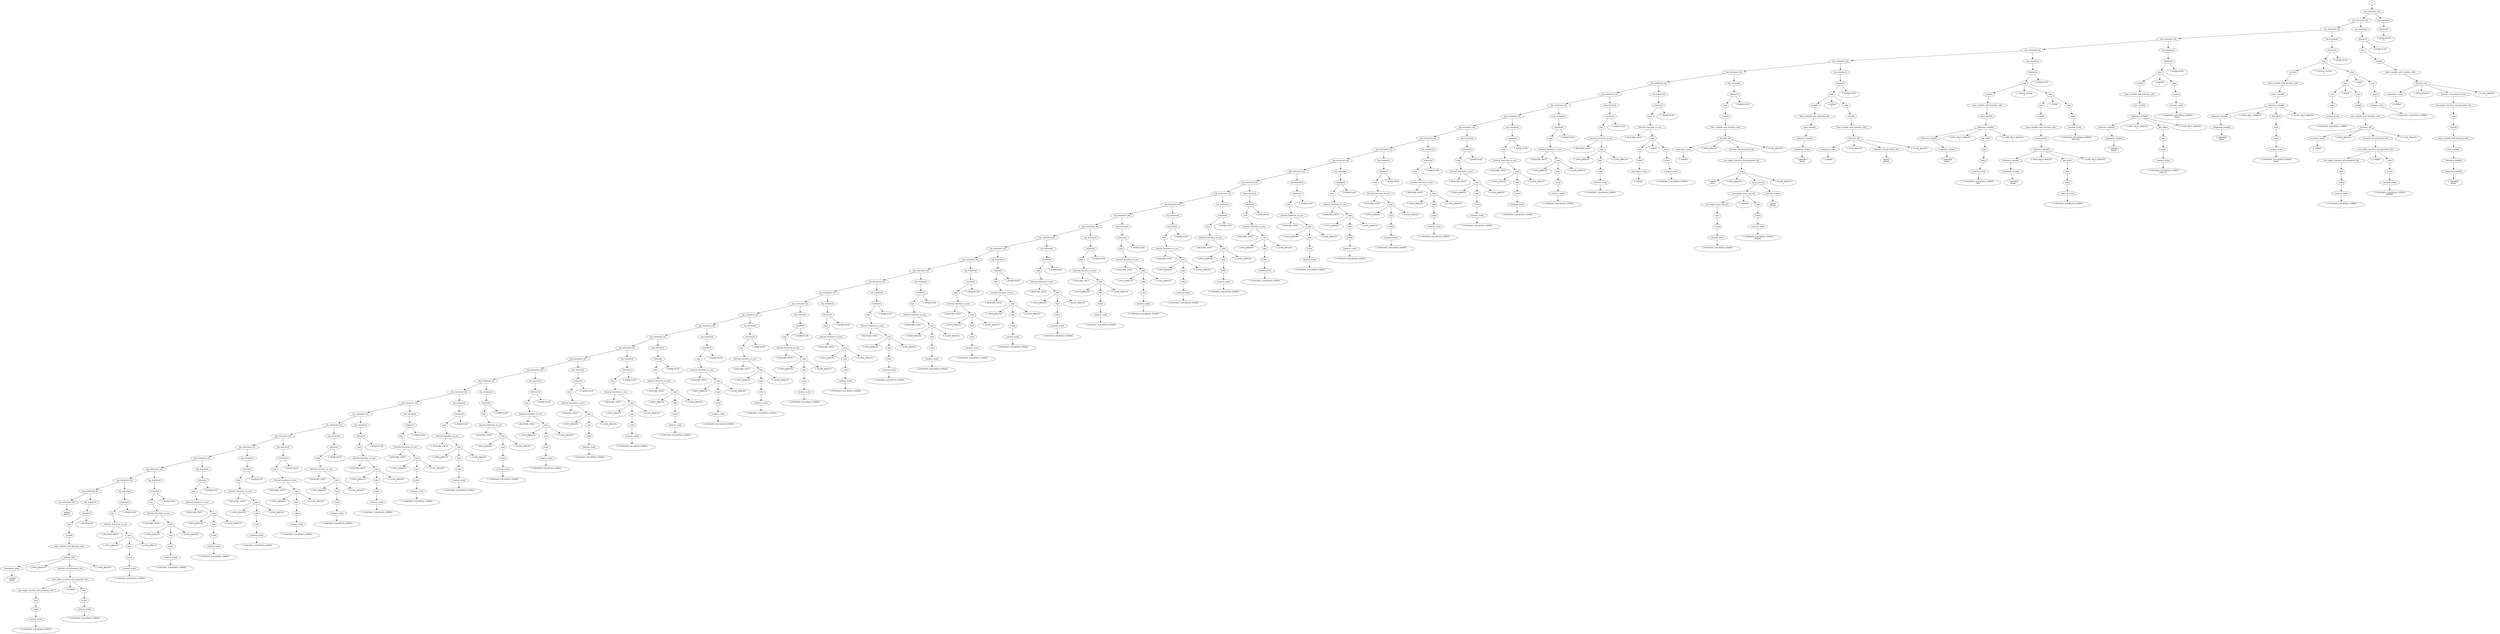 digraph parse_tree {
  n743 [label="S"];
  n742 [label="top_statement_list"];
  n743 -> n742;
  n739 [label="top_statement_list"];
  n742 -> n739;
  n718 [label="top_statement_list"];
  n739 -> n718;
  n666 [label="top_statement_list"];
  n718 -> n666;
  n642 [label="top_statement_list"];
  n666 -> n642;
  n601 [label="top_statement_list"];
  n642 -> n601;
  n579 [label="top_statement_list"];
  n601 -> n579;
  n547 [label="top_statement_list"];
  n579 -> n547;
  n530 [label="top_statement_list"];
  n547 -> n530;
  n516 [label="top_statement_list"];
  n530 -> n516;
  n502 [label="top_statement_list"];
  n516 -> n502;
  n488 [label="top_statement_list"];
  n502 -> n488;
  n474 [label="top_statement_list"];
  n488 -> n474;
  n460 [label="top_statement_list"];
  n474 -> n460;
  n446 [label="top_statement_list"];
  n460 -> n446;
  n432 [label="top_statement_list"];
  n446 -> n432;
  n418 [label="top_statement_list"];
  n432 -> n418;
  n404 [label="top_statement_list"];
  n418 -> n404;
  n390 [label="top_statement_list"];
  n404 -> n390;
  n376 [label="top_statement_list"];
  n390 -> n376;
  n362 [label="top_statement_list"];
  n376 -> n362;
  n348 [label="top_statement_list"];
  n362 -> n348;
  n334 [label="top_statement_list"];
  n348 -> n334;
  n320 [label="top_statement_list"];
  n334 -> n320;
  n306 [label="top_statement_list"];
  n320 -> n306;
  n292 [label="top_statement_list"];
  n306 -> n292;
  n278 [label="top_statement_list"];
  n292 -> n278;
  n264 [label="top_statement_list"];
  n278 -> n264;
  n250 [label="top_statement_list"];
  n264 -> n250;
  n236 [label="top_statement_list"];
  n250 -> n236;
  n222 [label="top_statement_list"];
  n236 -> n222;
  n208 [label="top_statement_list"];
  n222 -> n208;
  n194 [label="top_statement_list"];
  n208 -> n194;
  n180 [label="top_statement_list"];
  n194 -> n180;
  n166 [label="top_statement_list"];
  n180 -> n166;
  n152 [label="top_statement_list"];
  n166 -> n152;
  n138 [label="top_statement_list"];
  n152 -> n138;
  n124 [label="top_statement_list"];
  n138 -> n124;
  n110 [label="top_statement_list"];
  n124 -> n110;
  n96 [label="top_statement_list"];
  n110 -> n96;
  n82 [label="top_statement_list"];
  n96 -> n82;
  n68 [label="top_statement_list"];
  n82 -> n68;
  n54 [label="top_statement_list"];
  n68 -> n54;
  n40 [label="top_statement_list"];
  n54 -> n40;
  n26 [label="top_statement_list"];
  n40 -> n26;
  n1 [label="top_statement_list"];
  n26 -> n1;
  n2 [label="epsilon\nepsilon"];
  n1 -> n2;
  n25 [label="top_statement"];
  n26 -> n25;
  n24 [label="statement"];
  n25 -> n24;
  n22 [label="expr"];
  n24 -> n22;
  n21 [label="variable"];
  n22 -> n21;
  n20 [label="base_variable_with_function_calls"];
  n21 -> n20;
  n19 [label="function_call"];
  n20 -> n19;
  n4 [label="namespace_name"];
  n19 -> n4;
  n0 [label="T_STRING\ndefine"];
  n4 -> n0;
  n3 [label="T_OPEN_BRACES\n("];
  n19 -> n3;
  n17 [label="function_call_parameter_list"];
  n19 -> n17;
  n16 [label="non_empty_function_call_parameter_list"];
  n17 -> n16;
  n10 [label="non_empty_function_call_parameter_list"];
  n16 -> n10;
  n9 [label="expr"];
  n10 -> n9;
  n8 [label="scalar"];
  n9 -> n8;
  n7 [label="common_scalar"];
  n8 -> n7;
  n5 [label="T_CONSTANT_ENCAPSED_STRING\n..."];
  n7 -> n5;
  n6 [label="T_COMMA\n,"];
  n16 -> n6;
  n15 [label="expr"];
  n16 -> n15;
  n14 [label="scalar"];
  n15 -> n14;
  n13 [label="common_scalar"];
  n14 -> n13;
  n11 [label="T_CONSTANT_ENCAPSED_STRING\n''"];
  n13 -> n11;
  n12 [label="T_CLOSE_BRACES\n)"];
  n19 -> n12;
  n18 [label="T_SEMICOLON\n;"];
  n24 -> n18;
  n39 [label="top_statement"];
  n40 -> n39;
  n38 [label="statement"];
  n39 -> n38;
  n36 [label="expr"];
  n38 -> n36;
  n35 [label="internal_functions_in_yacc"];
  n36 -> n35;
  n23 [label="T_REQUIRE_ONCE\n..."];
  n35 -> n23;
  n34 [label="expr"];
  n35 -> n34;
  n27 [label="T_OPEN_BRACES\n("];
  n34 -> n27;
  n32 [label="expr"];
  n34 -> n32;
  n31 [label="scalar"];
  n32 -> n31;
  n30 [label="common_scalar"];
  n31 -> n30;
  n28 [label="T_CONSTANT_ENCAPSED_STRING\n..."];
  n30 -> n28;
  n29 [label="T_CLOSE_BRACES\n)"];
  n34 -> n29;
  n33 [label="T_SEMICOLON\n;"];
  n38 -> n33;
  n53 [label="top_statement"];
  n54 -> n53;
  n52 [label="statement"];
  n53 -> n52;
  n50 [label="expr"];
  n52 -> n50;
  n49 [label="internal_functions_in_yacc"];
  n50 -> n49;
  n37 [label="T_REQUIRE_ONCE\n..."];
  n49 -> n37;
  n48 [label="expr"];
  n49 -> n48;
  n41 [label="T_OPEN_BRACES\n("];
  n48 -> n41;
  n46 [label="expr"];
  n48 -> n46;
  n45 [label="scalar"];
  n46 -> n45;
  n44 [label="common_scalar"];
  n45 -> n44;
  n42 [label="T_CONSTANT_ENCAPSED_STRING\n..."];
  n44 -> n42;
  n43 [label="T_CLOSE_BRACES\n)"];
  n48 -> n43;
  n47 [label="T_SEMICOLON\n;"];
  n52 -> n47;
  n67 [label="top_statement"];
  n68 -> n67;
  n66 [label="statement"];
  n67 -> n66;
  n64 [label="expr"];
  n66 -> n64;
  n63 [label="internal_functions_in_yacc"];
  n64 -> n63;
  n51 [label="T_REQUIRE_ONCE\n..."];
  n63 -> n51;
  n62 [label="expr"];
  n63 -> n62;
  n55 [label="T_OPEN_BRACES\n("];
  n62 -> n55;
  n60 [label="expr"];
  n62 -> n60;
  n59 [label="scalar"];
  n60 -> n59;
  n58 [label="common_scalar"];
  n59 -> n58;
  n56 [label="T_CONSTANT_ENCAPSED_STRING\n..."];
  n58 -> n56;
  n57 [label="T_CLOSE_BRACES\n)"];
  n62 -> n57;
  n61 [label="T_SEMICOLON\n;"];
  n66 -> n61;
  n81 [label="top_statement"];
  n82 -> n81;
  n80 [label="statement"];
  n81 -> n80;
  n78 [label="expr"];
  n80 -> n78;
  n77 [label="internal_functions_in_yacc"];
  n78 -> n77;
  n65 [label="T_REQUIRE_ONCE\n..."];
  n77 -> n65;
  n76 [label="expr"];
  n77 -> n76;
  n69 [label="T_OPEN_BRACES\n("];
  n76 -> n69;
  n74 [label="expr"];
  n76 -> n74;
  n73 [label="scalar"];
  n74 -> n73;
  n72 [label="common_scalar"];
  n73 -> n72;
  n70 [label="T_CONSTANT_ENCAPSED_STRING\n..."];
  n72 -> n70;
  n71 [label="T_CLOSE_BRACES\n)"];
  n76 -> n71;
  n75 [label="T_SEMICOLON\n;"];
  n80 -> n75;
  n95 [label="top_statement"];
  n96 -> n95;
  n94 [label="statement"];
  n95 -> n94;
  n92 [label="expr"];
  n94 -> n92;
  n91 [label="internal_functions_in_yacc"];
  n92 -> n91;
  n79 [label="T_REQUIRE_ONCE\n..."];
  n91 -> n79;
  n90 [label="expr"];
  n91 -> n90;
  n83 [label="T_OPEN_BRACES\n("];
  n90 -> n83;
  n88 [label="expr"];
  n90 -> n88;
  n87 [label="scalar"];
  n88 -> n87;
  n86 [label="common_scalar"];
  n87 -> n86;
  n84 [label="T_CONSTANT_ENCAPSED_STRING\n..."];
  n86 -> n84;
  n85 [label="T_CLOSE_BRACES\n)"];
  n90 -> n85;
  n89 [label="T_SEMICOLON\n;"];
  n94 -> n89;
  n109 [label="top_statement"];
  n110 -> n109;
  n108 [label="statement"];
  n109 -> n108;
  n106 [label="expr"];
  n108 -> n106;
  n105 [label="internal_functions_in_yacc"];
  n106 -> n105;
  n93 [label="T_REQUIRE_ONCE\n..."];
  n105 -> n93;
  n104 [label="expr"];
  n105 -> n104;
  n97 [label="T_OPEN_BRACES\n("];
  n104 -> n97;
  n102 [label="expr"];
  n104 -> n102;
  n101 [label="scalar"];
  n102 -> n101;
  n100 [label="common_scalar"];
  n101 -> n100;
  n98 [label="T_CONSTANT_ENCAPSED_STRING\n..."];
  n100 -> n98;
  n99 [label="T_CLOSE_BRACES\n)"];
  n104 -> n99;
  n103 [label="T_SEMICOLON\n;"];
  n108 -> n103;
  n123 [label="top_statement"];
  n124 -> n123;
  n122 [label="statement"];
  n123 -> n122;
  n120 [label="expr"];
  n122 -> n120;
  n119 [label="internal_functions_in_yacc"];
  n120 -> n119;
  n107 [label="T_REQUIRE_ONCE\n..."];
  n119 -> n107;
  n118 [label="expr"];
  n119 -> n118;
  n111 [label="T_OPEN_BRACES\n("];
  n118 -> n111;
  n116 [label="expr"];
  n118 -> n116;
  n115 [label="scalar"];
  n116 -> n115;
  n114 [label="common_scalar"];
  n115 -> n114;
  n112 [label="T_CONSTANT_ENCAPSED_STRING\n..."];
  n114 -> n112;
  n113 [label="T_CLOSE_BRACES\n)"];
  n118 -> n113;
  n117 [label="T_SEMICOLON\n;"];
  n122 -> n117;
  n137 [label="top_statement"];
  n138 -> n137;
  n136 [label="statement"];
  n137 -> n136;
  n134 [label="expr"];
  n136 -> n134;
  n133 [label="internal_functions_in_yacc"];
  n134 -> n133;
  n121 [label="T_REQUIRE_ONCE\n..."];
  n133 -> n121;
  n132 [label="expr"];
  n133 -> n132;
  n125 [label="T_OPEN_BRACES\n("];
  n132 -> n125;
  n130 [label="expr"];
  n132 -> n130;
  n129 [label="scalar"];
  n130 -> n129;
  n128 [label="common_scalar"];
  n129 -> n128;
  n126 [label="T_CONSTANT_ENCAPSED_STRING\n..."];
  n128 -> n126;
  n127 [label="T_CLOSE_BRACES\n)"];
  n132 -> n127;
  n131 [label="T_SEMICOLON\n;"];
  n136 -> n131;
  n151 [label="top_statement"];
  n152 -> n151;
  n150 [label="statement"];
  n151 -> n150;
  n148 [label="expr"];
  n150 -> n148;
  n147 [label="internal_functions_in_yacc"];
  n148 -> n147;
  n135 [label="T_REQUIRE_ONCE\n..."];
  n147 -> n135;
  n146 [label="expr"];
  n147 -> n146;
  n139 [label="T_OPEN_BRACES\n("];
  n146 -> n139;
  n144 [label="expr"];
  n146 -> n144;
  n143 [label="scalar"];
  n144 -> n143;
  n142 [label="common_scalar"];
  n143 -> n142;
  n140 [label="T_CONSTANT_ENCAPSED_STRING\n..."];
  n142 -> n140;
  n141 [label="T_CLOSE_BRACES\n)"];
  n146 -> n141;
  n145 [label="T_SEMICOLON\n;"];
  n150 -> n145;
  n165 [label="top_statement"];
  n166 -> n165;
  n164 [label="statement"];
  n165 -> n164;
  n162 [label="expr"];
  n164 -> n162;
  n161 [label="internal_functions_in_yacc"];
  n162 -> n161;
  n149 [label="T_REQUIRE_ONCE\n..."];
  n161 -> n149;
  n160 [label="expr"];
  n161 -> n160;
  n153 [label="T_OPEN_BRACES\n("];
  n160 -> n153;
  n158 [label="expr"];
  n160 -> n158;
  n157 [label="scalar"];
  n158 -> n157;
  n156 [label="common_scalar"];
  n157 -> n156;
  n154 [label="T_CONSTANT_ENCAPSED_STRING\n..."];
  n156 -> n154;
  n155 [label="T_CLOSE_BRACES\n)"];
  n160 -> n155;
  n159 [label="T_SEMICOLON\n;"];
  n164 -> n159;
  n179 [label="top_statement"];
  n180 -> n179;
  n178 [label="statement"];
  n179 -> n178;
  n176 [label="expr"];
  n178 -> n176;
  n175 [label="internal_functions_in_yacc"];
  n176 -> n175;
  n163 [label="T_REQUIRE_ONCE\n..."];
  n175 -> n163;
  n174 [label="expr"];
  n175 -> n174;
  n167 [label="T_OPEN_BRACES\n("];
  n174 -> n167;
  n172 [label="expr"];
  n174 -> n172;
  n171 [label="scalar"];
  n172 -> n171;
  n170 [label="common_scalar"];
  n171 -> n170;
  n168 [label="T_CONSTANT_ENCAPSED_STRING\n..."];
  n170 -> n168;
  n169 [label="T_CLOSE_BRACES\n)"];
  n174 -> n169;
  n173 [label="T_SEMICOLON\n;"];
  n178 -> n173;
  n193 [label="top_statement"];
  n194 -> n193;
  n192 [label="statement"];
  n193 -> n192;
  n190 [label="expr"];
  n192 -> n190;
  n189 [label="internal_functions_in_yacc"];
  n190 -> n189;
  n177 [label="T_REQUIRE_ONCE\n..."];
  n189 -> n177;
  n188 [label="expr"];
  n189 -> n188;
  n181 [label="T_OPEN_BRACES\n("];
  n188 -> n181;
  n186 [label="expr"];
  n188 -> n186;
  n185 [label="scalar"];
  n186 -> n185;
  n184 [label="common_scalar"];
  n185 -> n184;
  n182 [label="T_CONSTANT_ENCAPSED_STRING\n..."];
  n184 -> n182;
  n183 [label="T_CLOSE_BRACES\n)"];
  n188 -> n183;
  n187 [label="T_SEMICOLON\n;"];
  n192 -> n187;
  n207 [label="top_statement"];
  n208 -> n207;
  n206 [label="statement"];
  n207 -> n206;
  n204 [label="expr"];
  n206 -> n204;
  n203 [label="internal_functions_in_yacc"];
  n204 -> n203;
  n191 [label="T_REQUIRE_ONCE\n..."];
  n203 -> n191;
  n202 [label="expr"];
  n203 -> n202;
  n195 [label="T_OPEN_BRACES\n("];
  n202 -> n195;
  n200 [label="expr"];
  n202 -> n200;
  n199 [label="scalar"];
  n200 -> n199;
  n198 [label="common_scalar"];
  n199 -> n198;
  n196 [label="T_CONSTANT_ENCAPSED_STRING\n..."];
  n198 -> n196;
  n197 [label="T_CLOSE_BRACES\n)"];
  n202 -> n197;
  n201 [label="T_SEMICOLON\n;"];
  n206 -> n201;
  n221 [label="top_statement"];
  n222 -> n221;
  n220 [label="statement"];
  n221 -> n220;
  n218 [label="expr"];
  n220 -> n218;
  n217 [label="internal_functions_in_yacc"];
  n218 -> n217;
  n205 [label="T_REQUIRE_ONCE\n..."];
  n217 -> n205;
  n216 [label="expr"];
  n217 -> n216;
  n209 [label="T_OPEN_BRACES\n("];
  n216 -> n209;
  n214 [label="expr"];
  n216 -> n214;
  n213 [label="scalar"];
  n214 -> n213;
  n212 [label="common_scalar"];
  n213 -> n212;
  n210 [label="T_CONSTANT_ENCAPSED_STRING\n..."];
  n212 -> n210;
  n211 [label="T_CLOSE_BRACES\n)"];
  n216 -> n211;
  n215 [label="T_SEMICOLON\n;"];
  n220 -> n215;
  n235 [label="top_statement"];
  n236 -> n235;
  n234 [label="statement"];
  n235 -> n234;
  n232 [label="expr"];
  n234 -> n232;
  n231 [label="internal_functions_in_yacc"];
  n232 -> n231;
  n219 [label="T_REQUIRE_ONCE\n..."];
  n231 -> n219;
  n230 [label="expr"];
  n231 -> n230;
  n223 [label="T_OPEN_BRACES\n("];
  n230 -> n223;
  n228 [label="expr"];
  n230 -> n228;
  n227 [label="scalar"];
  n228 -> n227;
  n226 [label="common_scalar"];
  n227 -> n226;
  n224 [label="T_CONSTANT_ENCAPSED_STRING\n..."];
  n226 -> n224;
  n225 [label="T_CLOSE_BRACES\n)"];
  n230 -> n225;
  n229 [label="T_SEMICOLON\n;"];
  n234 -> n229;
  n249 [label="top_statement"];
  n250 -> n249;
  n248 [label="statement"];
  n249 -> n248;
  n246 [label="expr"];
  n248 -> n246;
  n245 [label="internal_functions_in_yacc"];
  n246 -> n245;
  n233 [label="T_REQUIRE_ONCE\n..."];
  n245 -> n233;
  n244 [label="expr"];
  n245 -> n244;
  n237 [label="T_OPEN_BRACES\n("];
  n244 -> n237;
  n242 [label="expr"];
  n244 -> n242;
  n241 [label="scalar"];
  n242 -> n241;
  n240 [label="common_scalar"];
  n241 -> n240;
  n238 [label="T_CONSTANT_ENCAPSED_STRING\n..."];
  n240 -> n238;
  n239 [label="T_CLOSE_BRACES\n)"];
  n244 -> n239;
  n243 [label="T_SEMICOLON\n;"];
  n248 -> n243;
  n263 [label="top_statement"];
  n264 -> n263;
  n262 [label="statement"];
  n263 -> n262;
  n260 [label="expr"];
  n262 -> n260;
  n259 [label="internal_functions_in_yacc"];
  n260 -> n259;
  n247 [label="T_REQUIRE_ONCE\n..."];
  n259 -> n247;
  n258 [label="expr"];
  n259 -> n258;
  n251 [label="T_OPEN_BRACES\n("];
  n258 -> n251;
  n256 [label="expr"];
  n258 -> n256;
  n255 [label="scalar"];
  n256 -> n255;
  n254 [label="common_scalar"];
  n255 -> n254;
  n252 [label="T_CONSTANT_ENCAPSED_STRING\n..."];
  n254 -> n252;
  n253 [label="T_CLOSE_BRACES\n)"];
  n258 -> n253;
  n257 [label="T_SEMICOLON\n;"];
  n262 -> n257;
  n277 [label="top_statement"];
  n278 -> n277;
  n276 [label="statement"];
  n277 -> n276;
  n274 [label="expr"];
  n276 -> n274;
  n273 [label="internal_functions_in_yacc"];
  n274 -> n273;
  n261 [label="T_REQUIRE_ONCE\n..."];
  n273 -> n261;
  n272 [label="expr"];
  n273 -> n272;
  n265 [label="T_OPEN_BRACES\n("];
  n272 -> n265;
  n270 [label="expr"];
  n272 -> n270;
  n269 [label="scalar"];
  n270 -> n269;
  n268 [label="common_scalar"];
  n269 -> n268;
  n266 [label="T_CONSTANT_ENCAPSED_STRING\n..."];
  n268 -> n266;
  n267 [label="T_CLOSE_BRACES\n)"];
  n272 -> n267;
  n271 [label="T_SEMICOLON\n;"];
  n276 -> n271;
  n291 [label="top_statement"];
  n292 -> n291;
  n290 [label="statement"];
  n291 -> n290;
  n288 [label="expr"];
  n290 -> n288;
  n287 [label="internal_functions_in_yacc"];
  n288 -> n287;
  n275 [label="T_REQUIRE_ONCE\n..."];
  n287 -> n275;
  n286 [label="expr"];
  n287 -> n286;
  n279 [label="T_OPEN_BRACES\n("];
  n286 -> n279;
  n284 [label="expr"];
  n286 -> n284;
  n283 [label="scalar"];
  n284 -> n283;
  n282 [label="common_scalar"];
  n283 -> n282;
  n280 [label="T_CONSTANT_ENCAPSED_STRING\n..."];
  n282 -> n280;
  n281 [label="T_CLOSE_BRACES\n)"];
  n286 -> n281;
  n285 [label="T_SEMICOLON\n;"];
  n290 -> n285;
  n305 [label="top_statement"];
  n306 -> n305;
  n304 [label="statement"];
  n305 -> n304;
  n302 [label="expr"];
  n304 -> n302;
  n301 [label="internal_functions_in_yacc"];
  n302 -> n301;
  n289 [label="T_REQUIRE_ONCE\n..."];
  n301 -> n289;
  n300 [label="expr"];
  n301 -> n300;
  n293 [label="T_OPEN_BRACES\n("];
  n300 -> n293;
  n298 [label="expr"];
  n300 -> n298;
  n297 [label="scalar"];
  n298 -> n297;
  n296 [label="common_scalar"];
  n297 -> n296;
  n294 [label="T_CONSTANT_ENCAPSED_STRING\n..."];
  n296 -> n294;
  n295 [label="T_CLOSE_BRACES\n)"];
  n300 -> n295;
  n299 [label="T_SEMICOLON\n;"];
  n304 -> n299;
  n319 [label="top_statement"];
  n320 -> n319;
  n318 [label="statement"];
  n319 -> n318;
  n316 [label="expr"];
  n318 -> n316;
  n315 [label="internal_functions_in_yacc"];
  n316 -> n315;
  n303 [label="T_REQUIRE_ONCE\n..."];
  n315 -> n303;
  n314 [label="expr"];
  n315 -> n314;
  n307 [label="T_OPEN_BRACES\n("];
  n314 -> n307;
  n312 [label="expr"];
  n314 -> n312;
  n311 [label="scalar"];
  n312 -> n311;
  n310 [label="common_scalar"];
  n311 -> n310;
  n308 [label="T_CONSTANT_ENCAPSED_STRING\n..."];
  n310 -> n308;
  n309 [label="T_CLOSE_BRACES\n)"];
  n314 -> n309;
  n313 [label="T_SEMICOLON\n;"];
  n318 -> n313;
  n333 [label="top_statement"];
  n334 -> n333;
  n332 [label="statement"];
  n333 -> n332;
  n330 [label="expr"];
  n332 -> n330;
  n329 [label="internal_functions_in_yacc"];
  n330 -> n329;
  n317 [label="T_REQUIRE_ONCE\n..."];
  n329 -> n317;
  n328 [label="expr"];
  n329 -> n328;
  n321 [label="T_OPEN_BRACES\n("];
  n328 -> n321;
  n326 [label="expr"];
  n328 -> n326;
  n325 [label="scalar"];
  n326 -> n325;
  n324 [label="common_scalar"];
  n325 -> n324;
  n322 [label="T_CONSTANT_ENCAPSED_STRING\n..."];
  n324 -> n322;
  n323 [label="T_CLOSE_BRACES\n)"];
  n328 -> n323;
  n327 [label="T_SEMICOLON\n;"];
  n332 -> n327;
  n347 [label="top_statement"];
  n348 -> n347;
  n346 [label="statement"];
  n347 -> n346;
  n344 [label="expr"];
  n346 -> n344;
  n343 [label="internal_functions_in_yacc"];
  n344 -> n343;
  n331 [label="T_REQUIRE_ONCE\n..."];
  n343 -> n331;
  n342 [label="expr"];
  n343 -> n342;
  n335 [label="T_OPEN_BRACES\n("];
  n342 -> n335;
  n340 [label="expr"];
  n342 -> n340;
  n339 [label="scalar"];
  n340 -> n339;
  n338 [label="common_scalar"];
  n339 -> n338;
  n336 [label="T_CONSTANT_ENCAPSED_STRING\n..."];
  n338 -> n336;
  n337 [label="T_CLOSE_BRACES\n)"];
  n342 -> n337;
  n341 [label="T_SEMICOLON\n;"];
  n346 -> n341;
  n361 [label="top_statement"];
  n362 -> n361;
  n360 [label="statement"];
  n361 -> n360;
  n358 [label="expr"];
  n360 -> n358;
  n357 [label="internal_functions_in_yacc"];
  n358 -> n357;
  n345 [label="T_REQUIRE_ONCE\n..."];
  n357 -> n345;
  n356 [label="expr"];
  n357 -> n356;
  n349 [label="T_OPEN_BRACES\n("];
  n356 -> n349;
  n354 [label="expr"];
  n356 -> n354;
  n353 [label="scalar"];
  n354 -> n353;
  n352 [label="common_scalar"];
  n353 -> n352;
  n350 [label="T_CONSTANT_ENCAPSED_STRING\n..."];
  n352 -> n350;
  n351 [label="T_CLOSE_BRACES\n)"];
  n356 -> n351;
  n355 [label="T_SEMICOLON\n;"];
  n360 -> n355;
  n375 [label="top_statement"];
  n376 -> n375;
  n374 [label="statement"];
  n375 -> n374;
  n372 [label="expr"];
  n374 -> n372;
  n371 [label="internal_functions_in_yacc"];
  n372 -> n371;
  n359 [label="T_REQUIRE_ONCE\n..."];
  n371 -> n359;
  n370 [label="expr"];
  n371 -> n370;
  n363 [label="T_OPEN_BRACES\n("];
  n370 -> n363;
  n368 [label="expr"];
  n370 -> n368;
  n367 [label="scalar"];
  n368 -> n367;
  n366 [label="common_scalar"];
  n367 -> n366;
  n364 [label="T_CONSTANT_ENCAPSED_STRING\n..."];
  n366 -> n364;
  n365 [label="T_CLOSE_BRACES\n)"];
  n370 -> n365;
  n369 [label="T_SEMICOLON\n;"];
  n374 -> n369;
  n389 [label="top_statement"];
  n390 -> n389;
  n388 [label="statement"];
  n389 -> n388;
  n386 [label="expr"];
  n388 -> n386;
  n385 [label="internal_functions_in_yacc"];
  n386 -> n385;
  n373 [label="T_REQUIRE_ONCE\n..."];
  n385 -> n373;
  n384 [label="expr"];
  n385 -> n384;
  n377 [label="T_OPEN_BRACES\n("];
  n384 -> n377;
  n382 [label="expr"];
  n384 -> n382;
  n381 [label="scalar"];
  n382 -> n381;
  n380 [label="common_scalar"];
  n381 -> n380;
  n378 [label="T_CONSTANT_ENCAPSED_STRING\n..."];
  n380 -> n378;
  n379 [label="T_CLOSE_BRACES\n)"];
  n384 -> n379;
  n383 [label="T_SEMICOLON\n;"];
  n388 -> n383;
  n403 [label="top_statement"];
  n404 -> n403;
  n402 [label="statement"];
  n403 -> n402;
  n400 [label="expr"];
  n402 -> n400;
  n399 [label="internal_functions_in_yacc"];
  n400 -> n399;
  n387 [label="T_REQUIRE_ONCE\n..."];
  n399 -> n387;
  n398 [label="expr"];
  n399 -> n398;
  n391 [label="T_OPEN_BRACES\n("];
  n398 -> n391;
  n396 [label="expr"];
  n398 -> n396;
  n395 [label="scalar"];
  n396 -> n395;
  n394 [label="common_scalar"];
  n395 -> n394;
  n392 [label="T_CONSTANT_ENCAPSED_STRING\n..."];
  n394 -> n392;
  n393 [label="T_CLOSE_BRACES\n)"];
  n398 -> n393;
  n397 [label="T_SEMICOLON\n;"];
  n402 -> n397;
  n417 [label="top_statement"];
  n418 -> n417;
  n416 [label="statement"];
  n417 -> n416;
  n414 [label="expr"];
  n416 -> n414;
  n413 [label="internal_functions_in_yacc"];
  n414 -> n413;
  n401 [label="T_REQUIRE_ONCE\n..."];
  n413 -> n401;
  n412 [label="expr"];
  n413 -> n412;
  n405 [label="T_OPEN_BRACES\n("];
  n412 -> n405;
  n410 [label="expr"];
  n412 -> n410;
  n409 [label="scalar"];
  n410 -> n409;
  n408 [label="common_scalar"];
  n409 -> n408;
  n406 [label="T_CONSTANT_ENCAPSED_STRING\n..."];
  n408 -> n406;
  n407 [label="T_CLOSE_BRACES\n)"];
  n412 -> n407;
  n411 [label="T_SEMICOLON\n;"];
  n416 -> n411;
  n431 [label="top_statement"];
  n432 -> n431;
  n430 [label="statement"];
  n431 -> n430;
  n428 [label="expr"];
  n430 -> n428;
  n427 [label="internal_functions_in_yacc"];
  n428 -> n427;
  n415 [label="T_REQUIRE_ONCE\n..."];
  n427 -> n415;
  n426 [label="expr"];
  n427 -> n426;
  n419 [label="T_OPEN_BRACES\n("];
  n426 -> n419;
  n424 [label="expr"];
  n426 -> n424;
  n423 [label="scalar"];
  n424 -> n423;
  n422 [label="common_scalar"];
  n423 -> n422;
  n420 [label="T_CONSTANT_ENCAPSED_STRING\n..."];
  n422 -> n420;
  n421 [label="T_CLOSE_BRACES\n)"];
  n426 -> n421;
  n425 [label="T_SEMICOLON\n;"];
  n430 -> n425;
  n445 [label="top_statement"];
  n446 -> n445;
  n444 [label="statement"];
  n445 -> n444;
  n442 [label="expr"];
  n444 -> n442;
  n441 [label="internal_functions_in_yacc"];
  n442 -> n441;
  n429 [label="T_REQUIRE_ONCE\n..."];
  n441 -> n429;
  n440 [label="expr"];
  n441 -> n440;
  n433 [label="T_OPEN_BRACES\n("];
  n440 -> n433;
  n438 [label="expr"];
  n440 -> n438;
  n437 [label="scalar"];
  n438 -> n437;
  n436 [label="common_scalar"];
  n437 -> n436;
  n434 [label="T_CONSTANT_ENCAPSED_STRING\n..."];
  n436 -> n434;
  n435 [label="T_CLOSE_BRACES\n)"];
  n440 -> n435;
  n439 [label="T_SEMICOLON\n;"];
  n444 -> n439;
  n459 [label="top_statement"];
  n460 -> n459;
  n458 [label="statement"];
  n459 -> n458;
  n456 [label="expr"];
  n458 -> n456;
  n455 [label="internal_functions_in_yacc"];
  n456 -> n455;
  n443 [label="T_REQUIRE_ONCE\n..."];
  n455 -> n443;
  n454 [label="expr"];
  n455 -> n454;
  n447 [label="T_OPEN_BRACES\n("];
  n454 -> n447;
  n452 [label="expr"];
  n454 -> n452;
  n451 [label="scalar"];
  n452 -> n451;
  n450 [label="common_scalar"];
  n451 -> n450;
  n448 [label="T_CONSTANT_ENCAPSED_STRING\n..."];
  n450 -> n448;
  n449 [label="T_CLOSE_BRACES\n)"];
  n454 -> n449;
  n453 [label="T_SEMICOLON\n;"];
  n458 -> n453;
  n473 [label="top_statement"];
  n474 -> n473;
  n472 [label="statement"];
  n473 -> n472;
  n470 [label="expr"];
  n472 -> n470;
  n469 [label="internal_functions_in_yacc"];
  n470 -> n469;
  n457 [label="T_REQUIRE_ONCE\n..."];
  n469 -> n457;
  n468 [label="expr"];
  n469 -> n468;
  n461 [label="T_OPEN_BRACES\n("];
  n468 -> n461;
  n466 [label="expr"];
  n468 -> n466;
  n465 [label="scalar"];
  n466 -> n465;
  n464 [label="common_scalar"];
  n465 -> n464;
  n462 [label="T_CONSTANT_ENCAPSED_STRING\n..."];
  n464 -> n462;
  n463 [label="T_CLOSE_BRACES\n)"];
  n468 -> n463;
  n467 [label="T_SEMICOLON\n;"];
  n472 -> n467;
  n487 [label="top_statement"];
  n488 -> n487;
  n486 [label="statement"];
  n487 -> n486;
  n484 [label="expr"];
  n486 -> n484;
  n483 [label="internal_functions_in_yacc"];
  n484 -> n483;
  n471 [label="T_REQUIRE_ONCE\n..."];
  n483 -> n471;
  n482 [label="expr"];
  n483 -> n482;
  n475 [label="T_OPEN_BRACES\n("];
  n482 -> n475;
  n480 [label="expr"];
  n482 -> n480;
  n479 [label="scalar"];
  n480 -> n479;
  n478 [label="common_scalar"];
  n479 -> n478;
  n476 [label="T_CONSTANT_ENCAPSED_STRING\n..."];
  n478 -> n476;
  n477 [label="T_CLOSE_BRACES\n)"];
  n482 -> n477;
  n481 [label="T_SEMICOLON\n;"];
  n486 -> n481;
  n501 [label="top_statement"];
  n502 -> n501;
  n500 [label="statement"];
  n501 -> n500;
  n498 [label="expr"];
  n500 -> n498;
  n497 [label="internal_functions_in_yacc"];
  n498 -> n497;
  n485 [label="T_REQUIRE_ONCE\n..."];
  n497 -> n485;
  n496 [label="expr"];
  n497 -> n496;
  n489 [label="T_OPEN_BRACES\n("];
  n496 -> n489;
  n494 [label="expr"];
  n496 -> n494;
  n493 [label="scalar"];
  n494 -> n493;
  n492 [label="common_scalar"];
  n493 -> n492;
  n490 [label="T_CONSTANT_ENCAPSED_STRING\n..."];
  n492 -> n490;
  n491 [label="T_CLOSE_BRACES\n)"];
  n496 -> n491;
  n495 [label="T_SEMICOLON\n;"];
  n500 -> n495;
  n515 [label="top_statement"];
  n516 -> n515;
  n514 [label="statement"];
  n515 -> n514;
  n512 [label="expr"];
  n514 -> n512;
  n511 [label="internal_functions_in_yacc"];
  n512 -> n511;
  n499 [label="T_REQUIRE_ONCE\n..."];
  n511 -> n499;
  n510 [label="expr"];
  n511 -> n510;
  n503 [label="T_OPEN_BRACES\n("];
  n510 -> n503;
  n508 [label="expr"];
  n510 -> n508;
  n507 [label="scalar"];
  n508 -> n507;
  n506 [label="common_scalar"];
  n507 -> n506;
  n504 [label="T_CONSTANT_ENCAPSED_STRING\n..."];
  n506 -> n504;
  n505 [label="T_CLOSE_BRACES\n)"];
  n510 -> n505;
  n509 [label="T_SEMICOLON\n;"];
  n514 -> n509;
  n529 [label="top_statement"];
  n530 -> n529;
  n528 [label="statement"];
  n529 -> n528;
  n526 [label="expr"];
  n528 -> n526;
  n525 [label="internal_functions_in_yacc"];
  n526 -> n525;
  n513 [label="T_REQUIRE_ONCE\n..."];
  n525 -> n513;
  n524 [label="expr"];
  n525 -> n524;
  n517 [label="T_OPEN_BRACES\n("];
  n524 -> n517;
  n522 [label="expr"];
  n524 -> n522;
  n521 [label="scalar"];
  n522 -> n521;
  n520 [label="common_scalar"];
  n521 -> n520;
  n518 [label="T_CONSTANT_ENCAPSED_STRING\n..."];
  n520 -> n518;
  n519 [label="T_CLOSE_BRACES\n)"];
  n524 -> n519;
  n523 [label="T_SEMICOLON\n;"];
  n528 -> n523;
  n546 [label="top_statement"];
  n547 -> n546;
  n545 [label="statement"];
  n546 -> n545;
  n543 [label="expr"];
  n545 -> n543;
  n542 [label="internal_functions_in_yacc"];
  n543 -> n542;
  n527 [label="T_REQUIRE_ONCE\n..."];
  n542 -> n527;
  n541 [label="expr"];
  n542 -> n541;
  n535 [label="expr"];
  n541 -> n535;
  n534 [label="scalar"];
  n535 -> n534;
  n533 [label="namespace_name"];
  n534 -> n533;
  n531 [label="T_STRING\n..."];
  n533 -> n531;
  n532 [label="T_POINT\n."];
  n541 -> n532;
  n540 [label="expr"];
  n541 -> n540;
  n539 [label="scalar"];
  n540 -> n539;
  n538 [label="common_scalar"];
  n539 -> n538;
  n536 [label="T_CONSTANT_ENCAPSED_STRING\n..."];
  n538 -> n536;
  n537 [label="T_SEMICOLON\n;"];
  n545 -> n537;
  n578 [label="top_statement"];
  n579 -> n578;
  n577 [label="statement"];
  n578 -> n577;
  n575 [label="expr"];
  n577 -> n575;
  n574 [label="variable"];
  n575 -> n574;
  n573 [label="base_variable_with_function_calls"];
  n574 -> n573;
  n572 [label="function_call"];
  n573 -> n572;
  n549 [label="namespace_name"];
  n572 -> n549;
  n544 [label="T_STRING\n..."];
  n549 -> n544;
  n548 [label="T_OPEN_BRACES\n("];
  n572 -> n548;
  n570 [label="function_call_parameter_list"];
  n572 -> n570;
  n569 [label="non_empty_function_call_parameter_list"];
  n570 -> n569;
  n568 [label="expr"];
  n569 -> n568;
  n550 [label="T_ARRAY\narray"];
  n568 -> n550;
  n551 [label="T_OPEN_BRACES\n("];
  n568 -> n551;
  n566 [label="array_pair_list"];
  n568 -> n566;
  n563 [label="non_empty_array_pair_list"];
  n566 -> n563;
  n557 [label="non_empty_array_pair_list"];
  n563 -> n557;
  n556 [label="expr"];
  n557 -> n556;
  n555 [label="scalar"];
  n556 -> n555;
  n554 [label="common_scalar"];
  n555 -> n554;
  n552 [label="T_CONSTANT_ENCAPSED_STRING\n..."];
  n554 -> n552;
  n553 [label="T_COMMA\n,"];
  n563 -> n553;
  n562 [label="expr"];
  n563 -> n562;
  n561 [label="scalar"];
  n562 -> n561;
  n560 [label="common_scalar"];
  n561 -> n560;
  n558 [label="T_CONSTANT_ENCAPSED_STRING\n'phpids'"];
  n560 -> n558;
  n564 [label="possible_comma"];
  n566 -> n564;
  n565 [label="epsilon\nepsilon"];
  n564 -> n565;
  n559 [label="T_CLOSE_BRACES\n)"];
  n568 -> n559;
  n567 [label="T_CLOSE_BRACES\n)"];
  n572 -> n567;
  n571 [label="T_SEMICOLON\n;"];
  n577 -> n571;
  n600 [label="top_statement"];
  n601 -> n600;
  n599 [label="statement"];
  n600 -> n599;
  n597 [label="expr"];
  n599 -> n597;
  n585 [label="variable"];
  n597 -> n585;
  n584 [label="base_variable_with_function_calls"];
  n585 -> n584;
  n583 [label="base_variable"];
  n584 -> n583;
  n582 [label="reference_variable"];
  n583 -> n582;
  n581 [label="compound_variable"];
  n582 -> n581;
  n576 [label="T_VARIABLE\n$page"];
  n581 -> n576;
  n580 [label="T_ASSIGN\n="];
  n597 -> n580;
  n596 [label="expr"];
  n597 -> n596;
  n595 [label="variable"];
  n596 -> n595;
  n594 [label="base_variable_with_function_calls"];
  n595 -> n594;
  n593 [label="function_call"];
  n594 -> n593;
  n588 [label="namespace_name"];
  n593 -> n588;
  n586 [label="T_STRING\n..."];
  n588 -> n586;
  n587 [label="T_OPEN_BRACES\n("];
  n593 -> n587;
  n590 [label="function_call_parameter_list"];
  n593 -> n590;
  n591 [label="epsilon\nepsilon"];
  n590 -> n591;
  n589 [label="T_CLOSE_BRACES\n)"];
  n593 -> n589;
  n592 [label="T_SEMICOLON\n;"];
  n599 -> n592;
  n641 [label="top_statement"];
  n642 -> n641;
  n640 [label="statement"];
  n641 -> n640;
  n638 [label="expr"];
  n640 -> n638;
  n615 [label="variable"];
  n638 -> n615;
  n614 [label="base_variable_with_function_calls"];
  n615 -> n614;
  n613 [label="base_variable"];
  n614 -> n613;
  n612 [label="reference_variable"];
  n613 -> n612;
  n604 [label="reference_variable"];
  n612 -> n604;
  n603 [label="compound_variable"];
  n604 -> n603;
  n598 [label="T_VARIABLE\n$page"];
  n603 -> n598;
  n602 [label="T_OPEN_RECT_BRACES\n["];
  n612 -> n602;
  n610 [label="dim_offset"];
  n612 -> n610;
  n609 [label="expr"];
  n610 -> n609;
  n608 [label="scalar"];
  n609 -> n608;
  n607 [label="common_scalar"];
  n608 -> n607;
  n605 [label="T_CONSTANT_ENCAPSED_STRING\n'title'"];
  n607 -> n605;
  n606 [label="T_CLOSE_RECT_BRACES\n]"];
  n612 -> n606;
  n611 [label="T_CONCAT_EQUAL\n.="];
  n638 -> n611;
  n637 [label="expr"];
  n638 -> n637;
  n631 [label="expr"];
  n637 -> n631;
  n630 [label="variable"];
  n631 -> n630;
  n629 [label="base_variable_with_function_calls"];
  n630 -> n629;
  n628 [label="base_variable"];
  n629 -> n628;
  n627 [label="reference_variable"];
  n628 -> n627;
  n619 [label="reference_variable"];
  n627 -> n619;
  n618 [label="compound_variable"];
  n619 -> n618;
  n616 [label="T_VARIABLE\n$page"];
  n618 -> n616;
  n617 [label="T_OPEN_RECT_BRACES\n["];
  n627 -> n617;
  n625 [label="dim_offset"];
  n627 -> n625;
  n624 [label="expr"];
  n625 -> n624;
  n623 [label="scalar"];
  n624 -> n623;
  n622 [label="common_scalar"];
  n623 -> n622;
  n620 [label="T_CONSTANT_ENCAPSED_STRING\n..."];
  n622 -> n620;
  n621 [label="T_CLOSE_RECT_BRACES\n]"];
  n627 -> n621;
  n626 [label="T_POINT\n."];
  n637 -> n626;
  n636 [label="expr"];
  n637 -> n636;
  n635 [label="scalar"];
  n636 -> n635;
  n634 [label="common_scalar"];
  n635 -> n634;
  n632 [label="T_CONSTANT_ENCAPSED_STRING\n'Welcome'"];
  n634 -> n632;
  n633 [label="T_SEMICOLON\n;"];
  n640 -> n633;
  n665 [label="top_statement"];
  n666 -> n665;
  n664 [label="statement"];
  n665 -> n664;
  n662 [label="expr"];
  n664 -> n662;
  n656 [label="variable"];
  n662 -> n656;
  n655 [label="base_variable_with_function_calls"];
  n656 -> n655;
  n654 [label="base_variable"];
  n655 -> n654;
  n653 [label="reference_variable"];
  n654 -> n653;
  n645 [label="reference_variable"];
  n653 -> n645;
  n644 [label="compound_variable"];
  n645 -> n644;
  n639 [label="T_VARIABLE\n$page"];
  n644 -> n639;
  n643 [label="T_OPEN_RECT_BRACES\n["];
  n653 -> n643;
  n651 [label="dim_offset"];
  n653 -> n651;
  n650 [label="expr"];
  n651 -> n650;
  n649 [label="scalar"];
  n650 -> n649;
  n648 [label="common_scalar"];
  n649 -> n648;
  n646 [label="T_CONSTANT_ENCAPSED_STRING\n'page_id'"];
  n648 -> n646;
  n647 [label="T_CLOSE_RECT_BRACES\n]"];
  n653 -> n647;
  n652 [label="T_ASSIGN\n="];
  n662 -> n652;
  n661 [label="expr"];
  n662 -> n661;
  n660 [label="scalar"];
  n661 -> n660;
  n659 [label="common_scalar"];
  n660 -> n659;
  n657 [label="T_CONSTANT_ENCAPSED_STRING\n'home'"];
  n659 -> n657;
  n658 [label="T_SEMICOLON\n;"];
  n664 -> n658;
  n717 [label="top_statement"];
  n718 -> n717;
  n716 [label="statement"];
  n717 -> n716;
  n714 [label="expr"];
  n716 -> n714;
  n680 [label="variable"];
  n714 -> n680;
  n679 [label="base_variable_with_function_calls"];
  n680 -> n679;
  n678 [label="base_variable"];
  n679 -> n678;
  n677 [label="reference_variable"];
  n678 -> n677;
  n669 [label="reference_variable"];
  n677 -> n669;
  n668 [label="compound_variable"];
  n669 -> n668;
  n663 [label="T_VARIABLE\n$page"];
  n668 -> n663;
  n667 [label="T_OPEN_RECT_BRACES\n["];
  n677 -> n667;
  n675 [label="dim_offset"];
  n677 -> n675;
  n674 [label="expr"];
  n675 -> n674;
  n673 [label="scalar"];
  n674 -> n673;
  n672 [label="common_scalar"];
  n673 -> n672;
  n670 [label="T_CONSTANT_ENCAPSED_STRING\n'body'"];
  n672 -> n670;
  n671 [label="T_CLOSE_RECT_BRACES\n]"];
  n677 -> n671;
  n676 [label="T_CONCAT_EQUAL\n.="];
  n714 -> n676;
  n713 [label="expr"];
  n714 -> n713;
  n707 [label="expr"];
  n713 -> n707;
  n685 [label="expr"];
  n707 -> n685;
  n684 [label="scalar"];
  n685 -> n684;
  n683 [label="common_scalar"];
  n684 -> n683;
  n681 [label="T_CONSTANT_ENCAPSED_STRING\n..."];
  n683 -> n681;
  n682 [label="T_POINT\n."];
  n707 -> n682;
  n706 [label="expr"];
  n707 -> n706;
  n705 [label="variable"];
  n706 -> n705;
  n704 [label="base_variable_with_function_calls"];
  n705 -> n704;
  n703 [label="function_call"];
  n704 -> n703;
  n688 [label="namespace_name"];
  n703 -> n688;
  n686 [label="T_STRING\n..."];
  n688 -> n686;
  n687 [label="T_OPEN_BRACES\n("];
  n703 -> n687;
  n701 [label="function_call_parameter_list"];
  n703 -> n701;
  n700 [label="non_empty_function_call_parameter_list"];
  n701 -> n700;
  n694 [label="non_empty_function_call_parameter_list"];
  n700 -> n694;
  n693 [label="expr"];
  n694 -> n693;
  n692 [label="scalar"];
  n693 -> n692;
  n691 [label="common_scalar"];
  n692 -> n691;
  n689 [label="T_CONSTANT_ENCAPSED_STRING\n..."];
  n691 -> n689;
  n690 [label="T_COMMA\n,"];
  n700 -> n690;
  n699 [label="expr"];
  n700 -> n699;
  n698 [label="scalar"];
  n699 -> n698;
  n697 [label="common_scalar"];
  n698 -> n697;
  n695 [label="T_CONSTANT_ENCAPSED_STRING\n'XAMPP'"];
  n697 -> n695;
  n696 [label="T_CLOSE_BRACES\n)"];
  n703 -> n696;
  n702 [label="T_POINT\n."];
  n713 -> n702;
  n712 [label="expr"];
  n713 -> n712;
  n711 [label="scalar"];
  n712 -> n711;
  n710 [label="common_scalar"];
  n711 -> n710;
  n708 [label="T_CONSTANT_ENCAPSED_STRING\n..."];
  n710 -> n708;
  n709 [label="T_SEMICOLON\n;"];
  n716 -> n709;
  n738 [label="top_statement"];
  n739 -> n738;
  n737 [label="statement"];
  n738 -> n737;
  n735 [label="expr"];
  n737 -> n735;
  n734 [label="variable"];
  n735 -> n734;
  n733 [label="base_variable_with_function_calls"];
  n734 -> n733;
  n732 [label="function_call"];
  n733 -> n732;
  n720 [label="namespace_name"];
  n732 -> n720;
  n715 [label="T_STRING\n..."];
  n720 -> n715;
  n719 [label="T_OPEN_BRACES\n("];
  n732 -> n719;
  n730 [label="function_call_parameter_list"];
  n732 -> n730;
  n729 [label="non_empty_function_call_parameter_list"];
  n730 -> n729;
  n728 [label="expr"];
  n729 -> n728;
  n727 [label="variable"];
  n728 -> n727;
  n726 [label="base_variable_with_function_calls"];
  n727 -> n726;
  n725 [label="base_variable"];
  n726 -> n725;
  n724 [label="reference_variable"];
  n725 -> n724;
  n723 [label="compound_variable"];
  n724 -> n723;
  n721 [label="T_VARIABLE\n$page"];
  n723 -> n721;
  n722 [label="T_CLOSE_BRACES\n)"];
  n732 -> n722;
  n731 [label="T_SEMICOLON\n;"];
  n737 -> n731;
  n741 [label="top_statement"];
  n742 -> n741;
  n740 [label="statement"];
  n741 -> n740;
  n736 [label="T_SEMICOLON\n?>"];
  n740 -> n736;
}
